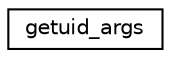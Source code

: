 digraph "Graphical Class Hierarchy"
{
 // LATEX_PDF_SIZE
  edge [fontname="Helvetica",fontsize="10",labelfontname="Helvetica",labelfontsize="10"];
  node [fontname="Helvetica",fontsize="10",shape=record];
  rankdir="LR";
  Node0 [label="getuid_args",height=0.2,width=0.4,color="black", fillcolor="white", style="filled",URL="$structgetuid__args.html",tooltip=" "];
}
